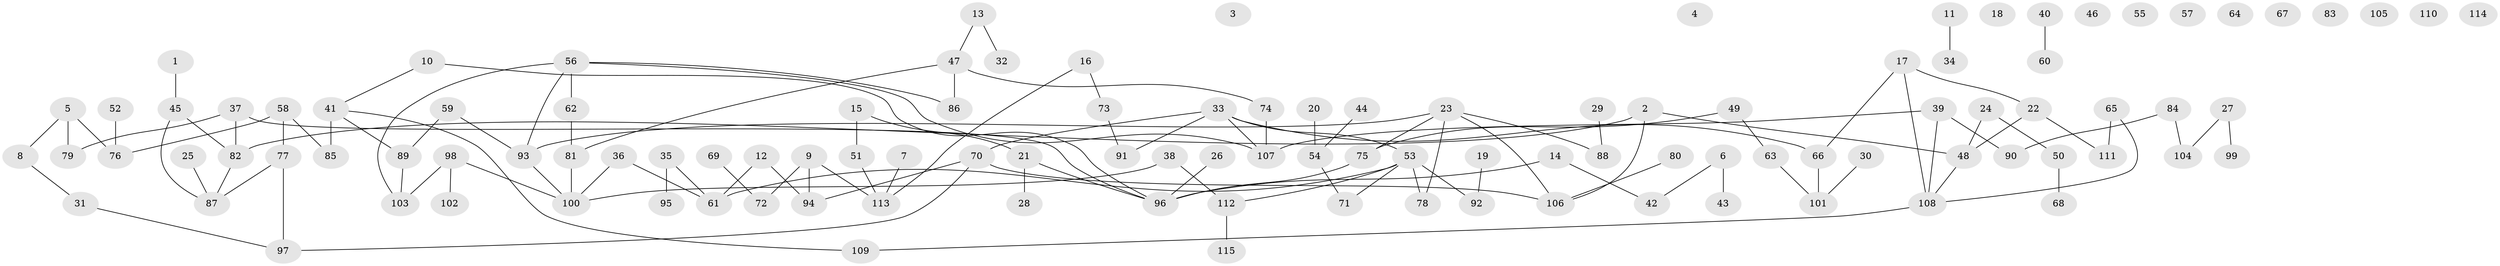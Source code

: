 // Generated by graph-tools (version 1.1) at 2025/12/03/09/25 04:12:54]
// undirected, 115 vertices, 125 edges
graph export_dot {
graph [start="1"]
  node [color=gray90,style=filled];
  1;
  2;
  3;
  4;
  5;
  6;
  7;
  8;
  9;
  10;
  11;
  12;
  13;
  14;
  15;
  16;
  17;
  18;
  19;
  20;
  21;
  22;
  23;
  24;
  25;
  26;
  27;
  28;
  29;
  30;
  31;
  32;
  33;
  34;
  35;
  36;
  37;
  38;
  39;
  40;
  41;
  42;
  43;
  44;
  45;
  46;
  47;
  48;
  49;
  50;
  51;
  52;
  53;
  54;
  55;
  56;
  57;
  58;
  59;
  60;
  61;
  62;
  63;
  64;
  65;
  66;
  67;
  68;
  69;
  70;
  71;
  72;
  73;
  74;
  75;
  76;
  77;
  78;
  79;
  80;
  81;
  82;
  83;
  84;
  85;
  86;
  87;
  88;
  89;
  90;
  91;
  92;
  93;
  94;
  95;
  96;
  97;
  98;
  99;
  100;
  101;
  102;
  103;
  104;
  105;
  106;
  107;
  108;
  109;
  110;
  111;
  112;
  113;
  114;
  115;
  1 -- 45;
  2 -- 48;
  2 -- 82;
  2 -- 106;
  5 -- 8;
  5 -- 76;
  5 -- 79;
  6 -- 42;
  6 -- 43;
  7 -- 113;
  8 -- 31;
  9 -- 72;
  9 -- 94;
  9 -- 113;
  10 -- 41;
  10 -- 96;
  11 -- 34;
  12 -- 61;
  12 -- 94;
  13 -- 32;
  13 -- 47;
  14 -- 42;
  14 -- 96;
  15 -- 21;
  15 -- 51;
  16 -- 73;
  16 -- 113;
  17 -- 22;
  17 -- 66;
  17 -- 108;
  19 -- 92;
  20 -- 54;
  21 -- 28;
  21 -- 96;
  22 -- 48;
  22 -- 111;
  23 -- 75;
  23 -- 78;
  23 -- 88;
  23 -- 93;
  23 -- 106;
  24 -- 48;
  24 -- 50;
  25 -- 87;
  26 -- 96;
  27 -- 99;
  27 -- 104;
  29 -- 88;
  30 -- 101;
  31 -- 97;
  33 -- 53;
  33 -- 66;
  33 -- 70;
  33 -- 91;
  33 -- 107;
  35 -- 61;
  35 -- 95;
  36 -- 61;
  36 -- 100;
  37 -- 79;
  37 -- 82;
  37 -- 96;
  38 -- 100;
  38 -- 112;
  39 -- 90;
  39 -- 107;
  39 -- 108;
  40 -- 60;
  41 -- 85;
  41 -- 89;
  41 -- 109;
  44 -- 54;
  45 -- 82;
  45 -- 87;
  47 -- 74;
  47 -- 81;
  47 -- 86;
  48 -- 108;
  49 -- 63;
  49 -- 75;
  50 -- 68;
  51 -- 113;
  52 -- 76;
  53 -- 61;
  53 -- 71;
  53 -- 78;
  53 -- 92;
  53 -- 112;
  54 -- 71;
  56 -- 62;
  56 -- 86;
  56 -- 93;
  56 -- 103;
  56 -- 107;
  58 -- 76;
  58 -- 77;
  58 -- 85;
  59 -- 89;
  59 -- 93;
  62 -- 81;
  63 -- 101;
  65 -- 108;
  65 -- 111;
  66 -- 101;
  69 -- 72;
  70 -- 94;
  70 -- 97;
  70 -- 106;
  73 -- 91;
  74 -- 107;
  75 -- 96;
  77 -- 87;
  77 -- 97;
  80 -- 106;
  81 -- 100;
  82 -- 87;
  84 -- 90;
  84 -- 104;
  89 -- 103;
  93 -- 100;
  98 -- 100;
  98 -- 102;
  98 -- 103;
  108 -- 109;
  112 -- 115;
}
